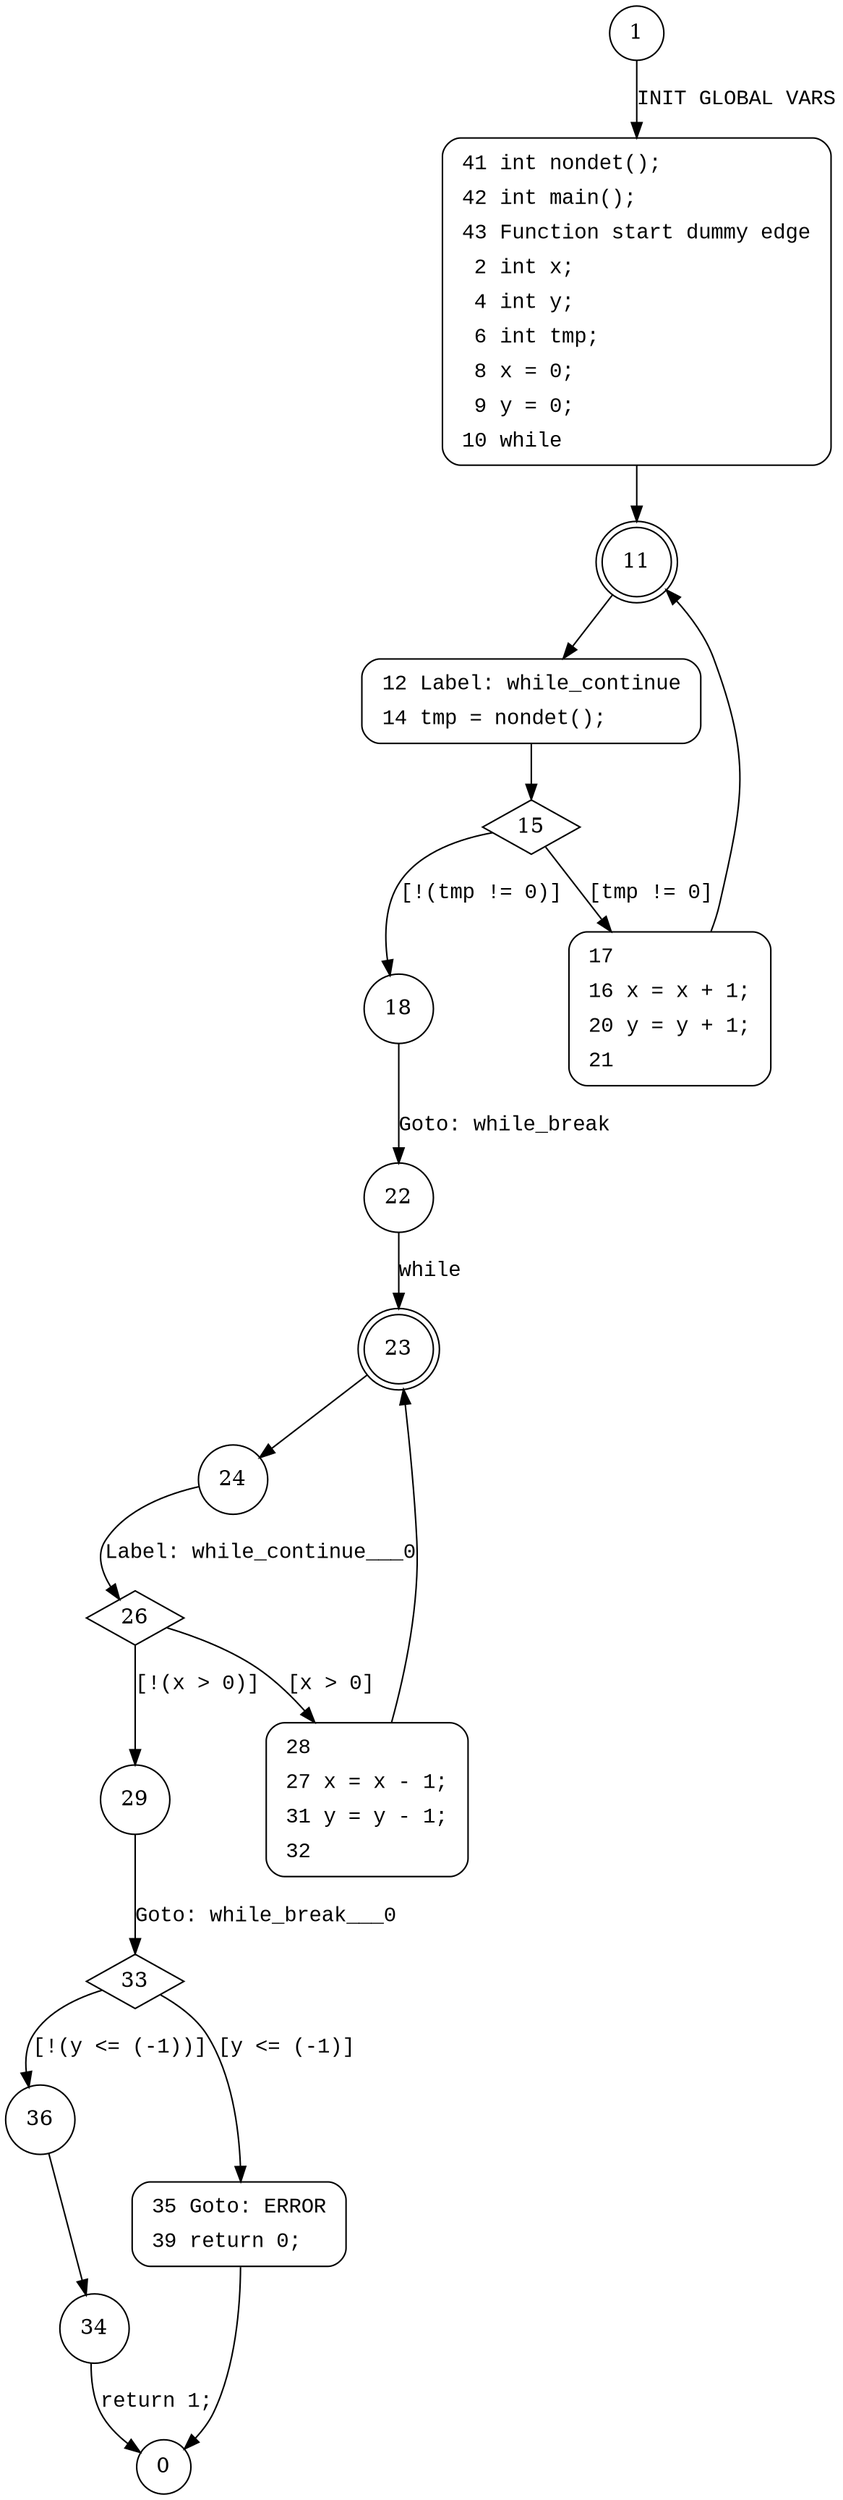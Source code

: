 digraph main {
1 [shape="circle"]
41 [shape="circle"]
11 [shape="doublecircle"]
12 [shape="circle"]
15 [shape="diamond"]
18 [shape="circle"]
17 [shape="circle"]
22 [shape="circle"]
23 [shape="doublecircle"]
24 [shape="circle"]
26 [shape="diamond"]
29 [shape="circle"]
28 [shape="circle"]
33 [shape="diamond"]
36 [shape="circle"]
35 [shape="circle"]
34 [shape="circle"]
0 [shape="circle"]
41 [style="filled,bold" penwidth="1" fillcolor="white" fontname="Courier New" shape="Mrecord" label=<<table border="0" cellborder="0" cellpadding="3" bgcolor="white"><tr><td align="right">41</td><td align="left">int nondet();</td></tr><tr><td align="right">42</td><td align="left">int main();</td></tr><tr><td align="right">43</td><td align="left">Function start dummy edge</td></tr><tr><td align="right">2</td><td align="left">int x;</td></tr><tr><td align="right">4</td><td align="left">int y;</td></tr><tr><td align="right">6</td><td align="left">int tmp;</td></tr><tr><td align="right">8</td><td align="left">x = 0;</td></tr><tr><td align="right">9</td><td align="left">y = 0;</td></tr><tr><td align="right">10</td><td align="left">while</td></tr></table>>]
41 -> 11[label=""]
12 [style="filled,bold" penwidth="1" fillcolor="white" fontname="Courier New" shape="Mrecord" label=<<table border="0" cellborder="0" cellpadding="3" bgcolor="white"><tr><td align="right">12</td><td align="left">Label: while_continue</td></tr><tr><td align="right">14</td><td align="left">tmp = nondet();</td></tr></table>>]
12 -> 15[label=""]
17 [style="filled,bold" penwidth="1" fillcolor="white" fontname="Courier New" shape="Mrecord" label=<<table border="0" cellborder="0" cellpadding="3" bgcolor="white"><tr><td align="right">17</td><td align="left"></td></tr><tr><td align="right">16</td><td align="left">x = x + 1;</td></tr><tr><td align="right">20</td><td align="left">y = y + 1;</td></tr><tr><td align="right">21</td><td align="left"></td></tr></table>>]
17 -> 11[label=""]
28 [style="filled,bold" penwidth="1" fillcolor="white" fontname="Courier New" shape="Mrecord" label=<<table border="0" cellborder="0" cellpadding="3" bgcolor="white"><tr><td align="right">28</td><td align="left"></td></tr><tr><td align="right">27</td><td align="left">x = x - 1;</td></tr><tr><td align="right">31</td><td align="left">y = y - 1;</td></tr><tr><td align="right">32</td><td align="left"></td></tr></table>>]
28 -> 23[label=""]
35 [style="filled,bold" penwidth="1" fillcolor="white" fontname="Courier New" shape="Mrecord" label=<<table border="0" cellborder="0" cellpadding="3" bgcolor="white"><tr><td align="right">35</td><td align="left">Goto: ERROR</td></tr><tr><td align="right">39</td><td align="left">return 0;</td></tr></table>>]
35 -> 0[label=""]
1 -> 41 [label="INIT GLOBAL VARS" fontname="Courier New"]
11 -> 12 [label="" fontname="Courier New"]
15 -> 18 [label="[!(tmp != 0)]" fontname="Courier New"]
15 -> 17 [label="[tmp != 0]" fontname="Courier New"]
18 -> 22 [label="Goto: while_break" fontname="Courier New"]
23 -> 24 [label="" fontname="Courier New"]
26 -> 29 [label="[!(x > 0)]" fontname="Courier New"]
26 -> 28 [label="[x > 0]" fontname="Courier New"]
29 -> 33 [label="Goto: while_break___0" fontname="Courier New"]
33 -> 36 [label="[!(y <= (-1))]" fontname="Courier New"]
33 -> 35 [label="[y <= (-1)]" fontname="Courier New"]
36 -> 34 [label="" fontname="Courier New"]
22 -> 23 [label="while" fontname="Courier New"]
24 -> 26 [label="Label: while_continue___0" fontname="Courier New"]
34 -> 0 [label="return 1;" fontname="Courier New"]
}